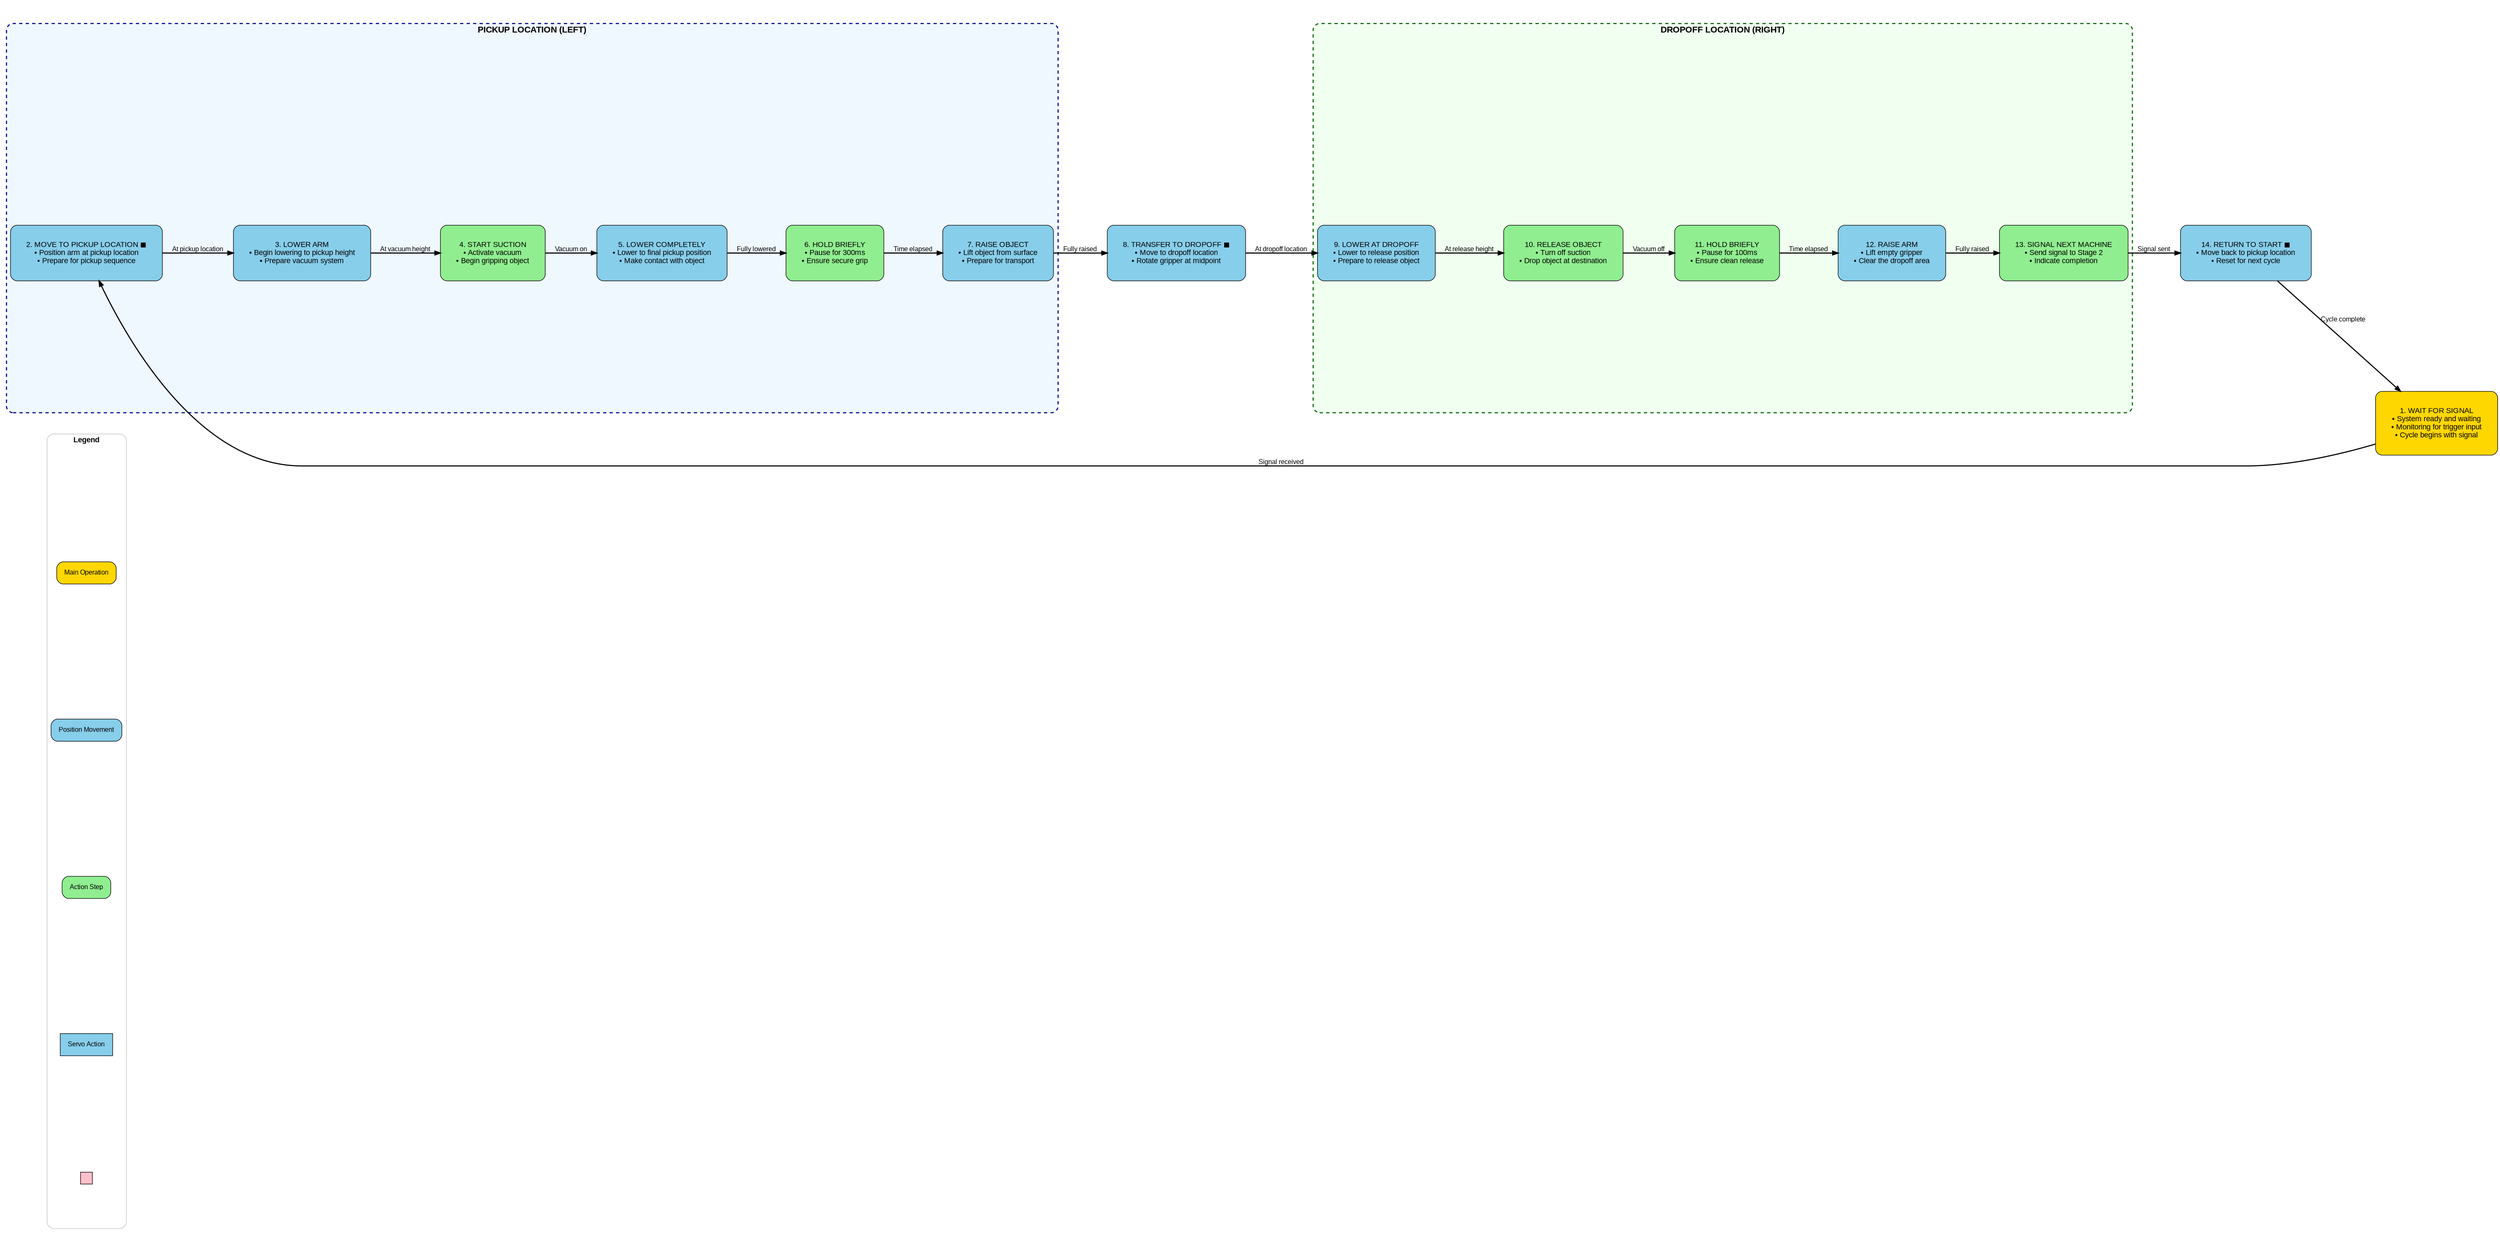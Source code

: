 digraph G {
    // Graph settings
    rankdir=LR;  // Left to Right direction for overall flow
    size="40,20";  // Much larger dimensions
    dpi=400;  // Higher DPI
    ratio=fill;
    concentrate=true;
    node [shape=box, style="rounded,filled", fontname="Arial", fontsize=14, margin=0.4]; // Larger font and margin
    edge [fontname="Arial", fontsize=12, penwidth=2.0]; // Thicker edges, larger font
    splines=true;
    
    // Legend
    subgraph cluster_legend {
        label = "Legend";
        fontsize=14;
        fontname="Arial Bold";
        style="rounded";
        color=gray;
        node [margin=0.2, fontsize=12];
        
        main [label="Main Operation", fillcolor="gold1", penwidth=1];
        position [label="Position Movement", fillcolor="skyblue", penwidth=1];
        action [label="Action Step", fillcolor="lightgreen", penwidth=1];
        servo [label="Servo Action", shape="box", style="filled", fillcolor="skyblue", penwidth=1];
        servo_icon [label="", shape="square", style="filled", fillcolor="pink", width=0.3, height=0.3, fixedsize=true];
    }
    
    // Start node (outside of locations)
    start [label="1. WAIT FOR SIGNAL\n• System ready and waiting\n• Monitoring for trigger input\n• Cycle begins with signal", fillcolor="gold1"];

    // Define the subgraphs with proper layout
    // Pickup location subgraph (uses TB direction internally)
    subgraph cluster_pickup {
        rankdir=TB; // Enforce top to bottom within this cluster
        label = "PICKUP LOCATION (LEFT)";
        fontsize=16;
        fontname="Arial Bold";
        style="rounded,dashed";
        color="darkblue";
        bgcolor="aliceblue";
        penwidth=2.0;
        
        move_to_pickup [label="2. MOVE TO PICKUP LOCATION ◼\n• Position arm at pickup location\n• Prepare for pickup sequence", fillcolor="skyblue"];
        
        lower_for_pickup [label="3. LOWER ARM\n• Begin lowering to pickup height\n• Prepare vacuum system", fillcolor="skyblue"];
        
        activate_vacuum [label="4. START SUCTION\n• Activate vacuum\n• Begin gripping object", fillcolor="lightgreen"];
        
        continue_lower [label="5. LOWER COMPLETELY\n• Lower to final pickup position\n• Make contact with object", fillcolor="skyblue"];
        
        wait_pickup [label="6. HOLD BRIEFLY\n• Pause for 300ms\n• Ensure secure grip", fillcolor="lightgreen"];
        
        raise_with_object [label="7. RAISE OBJECT\n• Lift object from surface\n• Prepare for transport", fillcolor="skyblue"];
    }
    
    // Movement node between locations
    move_to_dropoff [label="8. TRANSFER TO DROPOFF ◼\n• Move to dropoff location\n• Rotate gripper at midpoint", fillcolor="skyblue"];
    
    // Dropoff location subgraph (uses TB direction internally)
    subgraph cluster_dropoff {
        rankdir=TB; // Enforce top to bottom within this cluster
        label = "DROPOFF LOCATION (RIGHT)";
        fontsize=16;
        fontname="Arial Bold";
        style="rounded,dashed";
        color="darkgreen";
        bgcolor="honeydew";
        penwidth=2.0;
        
        lower_for_dropoff [label="9. LOWER AT DROPOFF\n• Lower to release position\n• Prepare to release object", fillcolor="skyblue"];
        
        release_object [label="10. RELEASE OBJECT\n• Turn off suction\n• Drop object at destination", fillcolor="lightgreen"];
        
        wait_after_release [label="11. HOLD BRIEFLY\n• Pause for 100ms\n• Ensure clean release", fillcolor="lightgreen"];
        
        raise_after_dropoff [label="12. RAISE ARM\n• Lift empty gripper\n• Clear the dropoff area", fillcolor="skyblue"];
        
        signal_stage2 [label="13. SIGNAL NEXT MACHINE\n• Send signal to Stage 2\n• Indicate completion", fillcolor="lightgreen"];
    }
    
    // Return node outside of clusters
    return_to_pickup [label="14. RETURN TO START ◼\n• Move back to pickup location\n• Reset for next cycle", fillcolor="skyblue"];
    
    // Edge connections with larger font labels
    start -> move_to_pickup [label="Signal received", fontsize=12];
    move_to_pickup -> lower_for_pickup [label="At pickup location", fontsize=12];
    lower_for_pickup -> activate_vacuum [label="At vacuum height", fontsize=12];
    activate_vacuum -> continue_lower [label="Vacuum on", fontsize=12];
    continue_lower -> wait_pickup [label="Fully lowered", fontsize=12];
    wait_pickup -> raise_with_object [label="Time elapsed", fontsize=12];
    raise_with_object -> move_to_dropoff [label="Fully raised", fontsize=12];
    move_to_dropoff -> lower_for_dropoff [label="At dropoff location", fontsize=12];
    lower_for_dropoff -> release_object [label="At release height", fontsize=12];
    release_object -> wait_after_release [label="Vacuum off", fontsize=12];
    wait_after_release -> raise_after_dropoff [label="Time elapsed", fontsize=12];
    raise_after_dropoff -> signal_stage2 [label="Fully raised", fontsize=12];
    signal_stage2 -> return_to_pickup [label="Signal sent", fontsize=12];
    return_to_pickup -> start [label="Cycle complete", fontsize=12];
} 